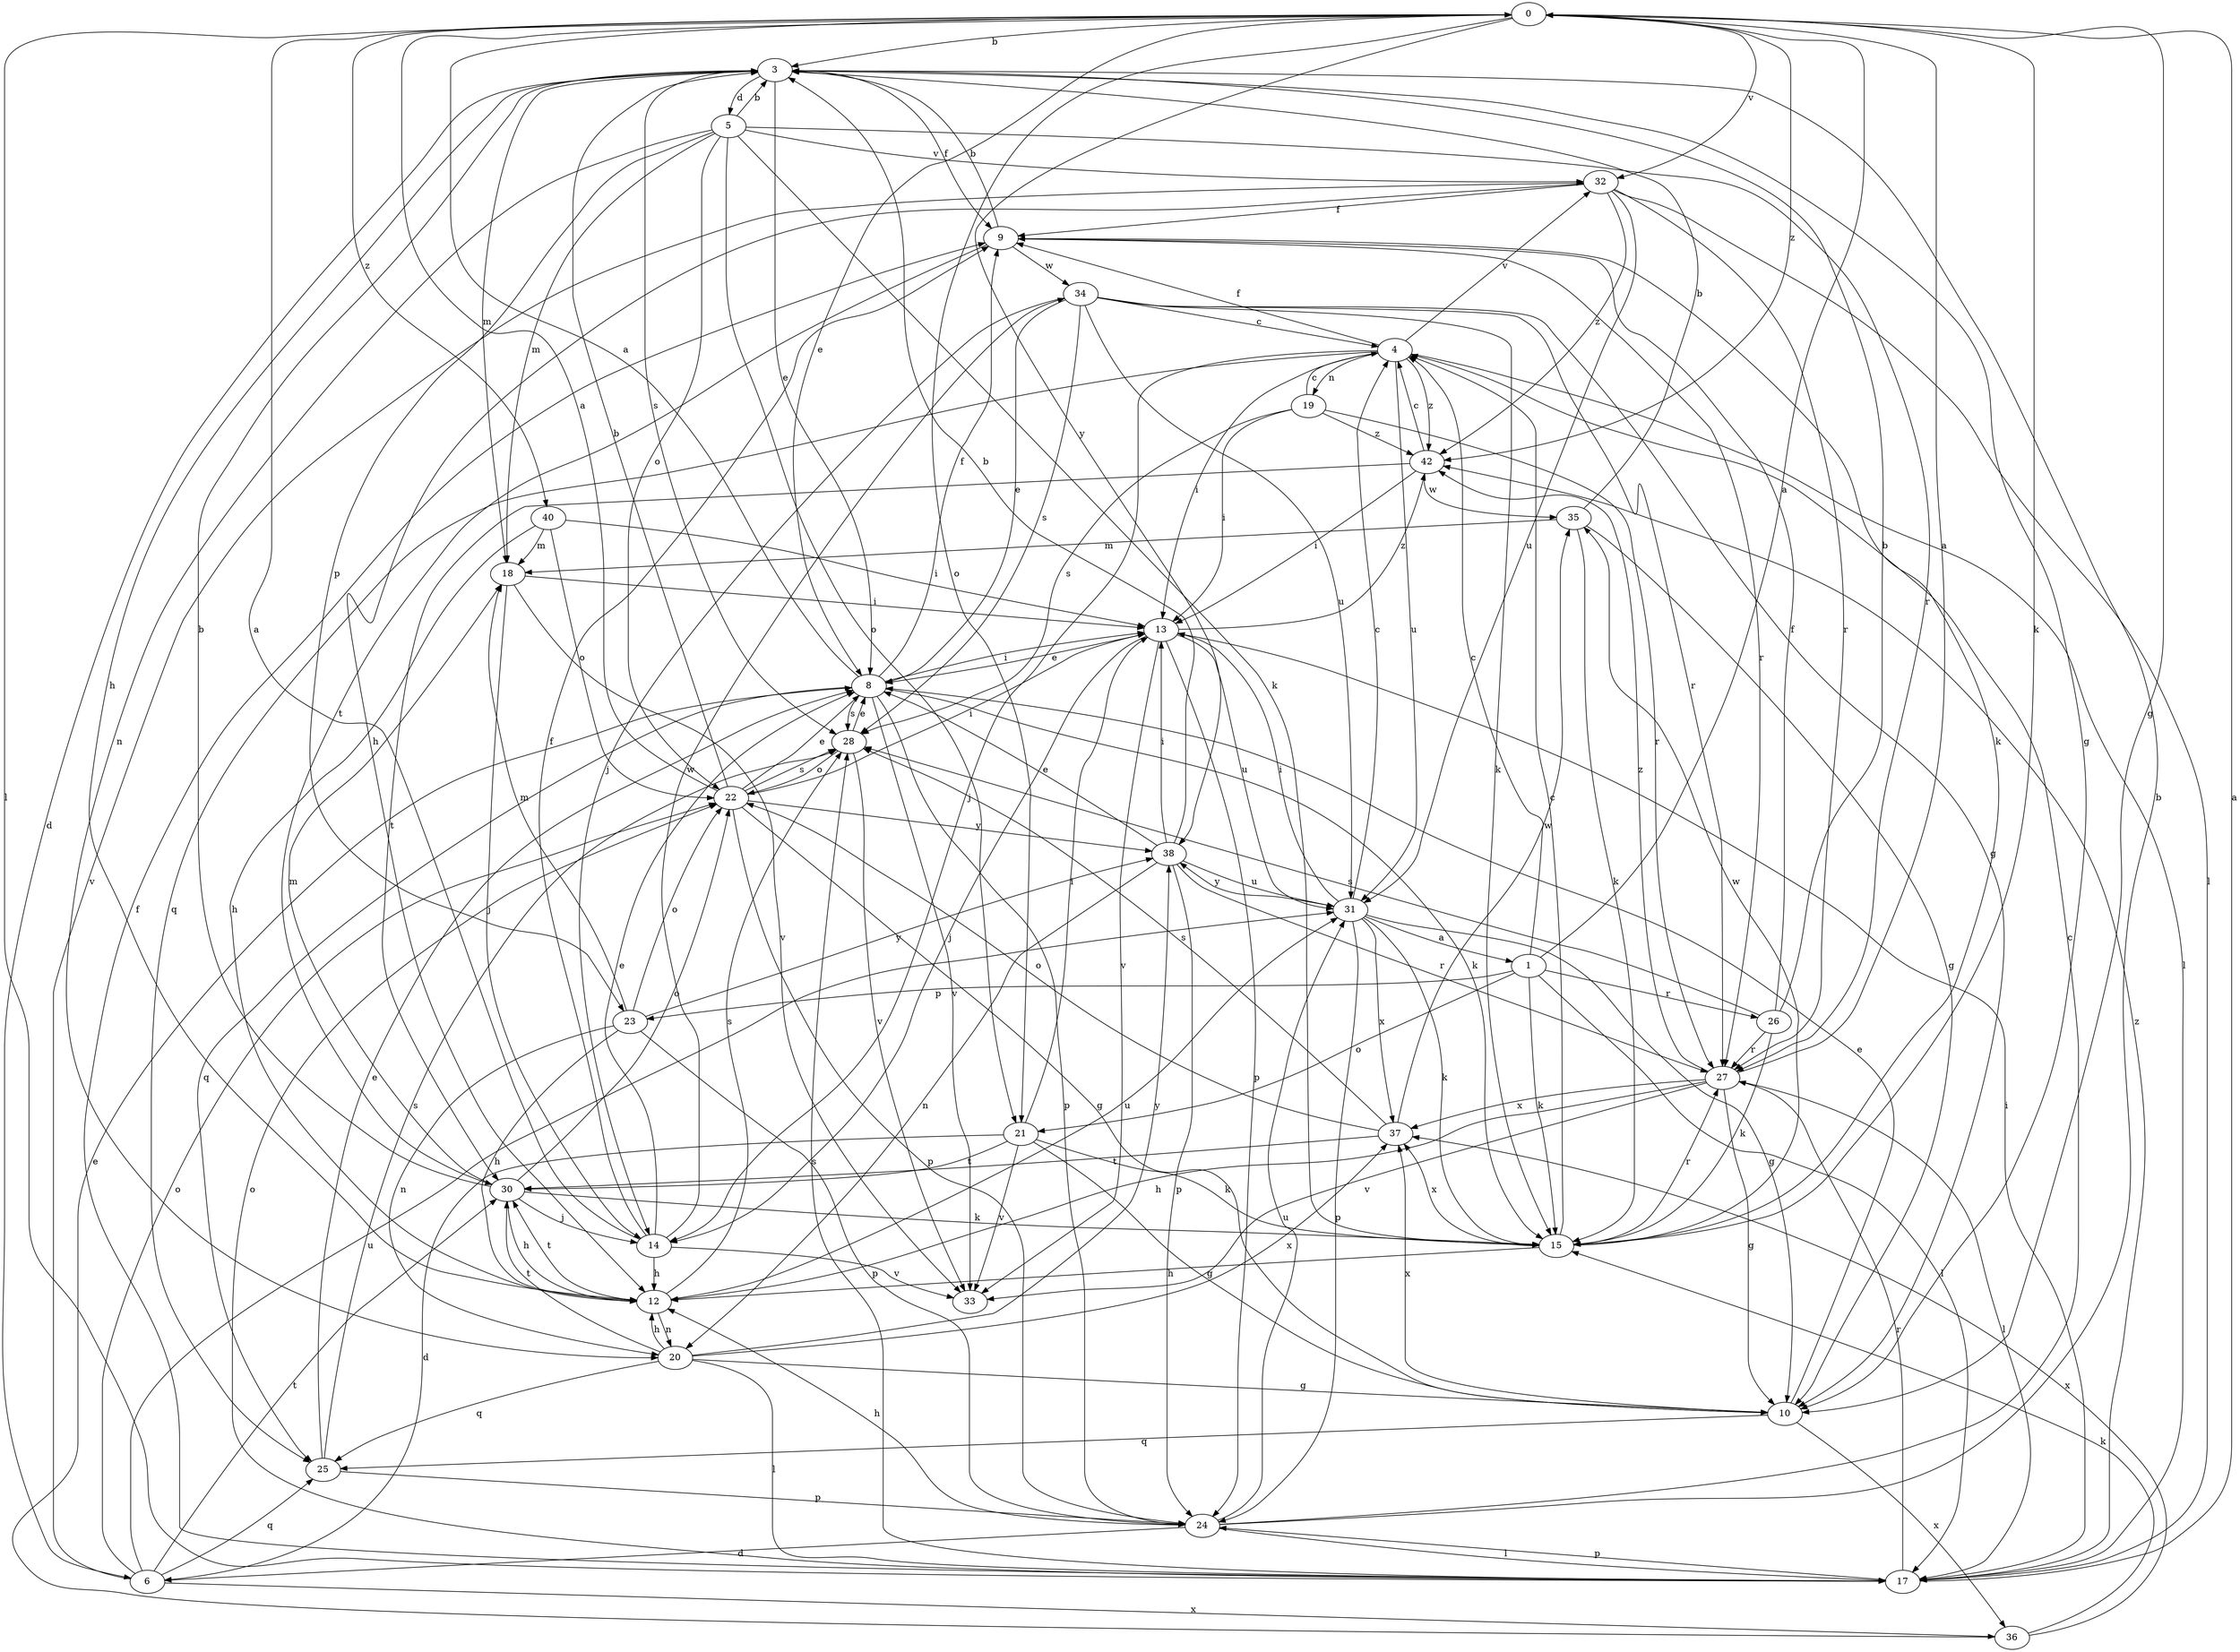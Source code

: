 strict digraph  {
0;
1;
3;
4;
5;
6;
8;
9;
10;
12;
13;
14;
15;
17;
18;
19;
20;
21;
22;
23;
24;
25;
26;
27;
28;
30;
31;
32;
33;
34;
35;
36;
37;
38;
40;
42;
0 -> 3  [label=b];
0 -> 8  [label=e];
0 -> 10  [label=g];
0 -> 15  [label=k];
0 -> 17  [label=l];
0 -> 21  [label=o];
0 -> 32  [label=v];
0 -> 38  [label=y];
0 -> 40  [label=z];
0 -> 42  [label=z];
1 -> 0  [label=a];
1 -> 4  [label=c];
1 -> 15  [label=k];
1 -> 17  [label=l];
1 -> 21  [label=o];
1 -> 23  [label=p];
1 -> 26  [label=r];
3 -> 5  [label=d];
3 -> 6  [label=d];
3 -> 8  [label=e];
3 -> 9  [label=f];
3 -> 10  [label=g];
3 -> 12  [label=h];
3 -> 18  [label=m];
3 -> 28  [label=s];
4 -> 9  [label=f];
4 -> 13  [label=i];
4 -> 14  [label=j];
4 -> 17  [label=l];
4 -> 19  [label=n];
4 -> 25  [label=q];
4 -> 31  [label=u];
4 -> 32  [label=v];
4 -> 42  [label=z];
5 -> 3  [label=b];
5 -> 15  [label=k];
5 -> 18  [label=m];
5 -> 20  [label=n];
5 -> 21  [label=o];
5 -> 22  [label=o];
5 -> 23  [label=p];
5 -> 27  [label=r];
5 -> 32  [label=v];
6 -> 22  [label=o];
6 -> 25  [label=q];
6 -> 30  [label=t];
6 -> 31  [label=u];
6 -> 32  [label=v];
6 -> 36  [label=x];
8 -> 0  [label=a];
8 -> 9  [label=f];
8 -> 13  [label=i];
8 -> 15  [label=k];
8 -> 24  [label=p];
8 -> 25  [label=q];
8 -> 28  [label=s];
8 -> 33  [label=v];
9 -> 3  [label=b];
9 -> 15  [label=k];
9 -> 27  [label=r];
9 -> 30  [label=t];
9 -> 34  [label=w];
10 -> 8  [label=e];
10 -> 25  [label=q];
10 -> 36  [label=x];
10 -> 37  [label=x];
12 -> 20  [label=n];
12 -> 28  [label=s];
12 -> 30  [label=t];
12 -> 31  [label=u];
13 -> 8  [label=e];
13 -> 14  [label=j];
13 -> 24  [label=p];
13 -> 31  [label=u];
13 -> 33  [label=v];
13 -> 42  [label=z];
14 -> 0  [label=a];
14 -> 8  [label=e];
14 -> 9  [label=f];
14 -> 12  [label=h];
14 -> 33  [label=v];
14 -> 34  [label=w];
15 -> 4  [label=c];
15 -> 12  [label=h];
15 -> 27  [label=r];
15 -> 35  [label=w];
15 -> 37  [label=x];
17 -> 0  [label=a];
17 -> 9  [label=f];
17 -> 13  [label=i];
17 -> 22  [label=o];
17 -> 24  [label=p];
17 -> 27  [label=r];
17 -> 28  [label=s];
17 -> 42  [label=z];
18 -> 13  [label=i];
18 -> 14  [label=j];
18 -> 33  [label=v];
19 -> 4  [label=c];
19 -> 13  [label=i];
19 -> 27  [label=r];
19 -> 28  [label=s];
19 -> 42  [label=z];
20 -> 10  [label=g];
20 -> 12  [label=h];
20 -> 17  [label=l];
20 -> 25  [label=q];
20 -> 30  [label=t];
20 -> 37  [label=x];
20 -> 38  [label=y];
21 -> 6  [label=d];
21 -> 10  [label=g];
21 -> 13  [label=i];
21 -> 15  [label=k];
21 -> 30  [label=t];
21 -> 33  [label=v];
22 -> 0  [label=a];
22 -> 3  [label=b];
22 -> 8  [label=e];
22 -> 10  [label=g];
22 -> 13  [label=i];
22 -> 24  [label=p];
22 -> 28  [label=s];
22 -> 38  [label=y];
23 -> 12  [label=h];
23 -> 18  [label=m];
23 -> 20  [label=n];
23 -> 22  [label=o];
23 -> 24  [label=p];
23 -> 38  [label=y];
24 -> 3  [label=b];
24 -> 4  [label=c];
24 -> 6  [label=d];
24 -> 12  [label=h];
24 -> 17  [label=l];
24 -> 31  [label=u];
25 -> 8  [label=e];
25 -> 24  [label=p];
25 -> 28  [label=s];
26 -> 3  [label=b];
26 -> 9  [label=f];
26 -> 15  [label=k];
26 -> 27  [label=r];
26 -> 28  [label=s];
27 -> 0  [label=a];
27 -> 10  [label=g];
27 -> 12  [label=h];
27 -> 17  [label=l];
27 -> 33  [label=v];
27 -> 37  [label=x];
27 -> 42  [label=z];
28 -> 8  [label=e];
28 -> 22  [label=o];
28 -> 33  [label=v];
30 -> 3  [label=b];
30 -> 12  [label=h];
30 -> 14  [label=j];
30 -> 15  [label=k];
30 -> 18  [label=m];
30 -> 22  [label=o];
31 -> 1  [label=a];
31 -> 4  [label=c];
31 -> 10  [label=g];
31 -> 13  [label=i];
31 -> 15  [label=k];
31 -> 24  [label=p];
31 -> 37  [label=x];
31 -> 38  [label=y];
32 -> 9  [label=f];
32 -> 12  [label=h];
32 -> 17  [label=l];
32 -> 27  [label=r];
32 -> 31  [label=u];
32 -> 42  [label=z];
34 -> 4  [label=c];
34 -> 8  [label=e];
34 -> 10  [label=g];
34 -> 14  [label=j];
34 -> 15  [label=k];
34 -> 27  [label=r];
34 -> 28  [label=s];
34 -> 31  [label=u];
35 -> 3  [label=b];
35 -> 10  [label=g];
35 -> 15  [label=k];
35 -> 18  [label=m];
36 -> 8  [label=e];
36 -> 15  [label=k];
36 -> 37  [label=x];
37 -> 22  [label=o];
37 -> 28  [label=s];
37 -> 30  [label=t];
37 -> 35  [label=w];
38 -> 3  [label=b];
38 -> 8  [label=e];
38 -> 13  [label=i];
38 -> 20  [label=n];
38 -> 24  [label=p];
38 -> 27  [label=r];
38 -> 31  [label=u];
40 -> 12  [label=h];
40 -> 13  [label=i];
40 -> 18  [label=m];
40 -> 22  [label=o];
42 -> 4  [label=c];
42 -> 13  [label=i];
42 -> 30  [label=t];
42 -> 35  [label=w];
}
